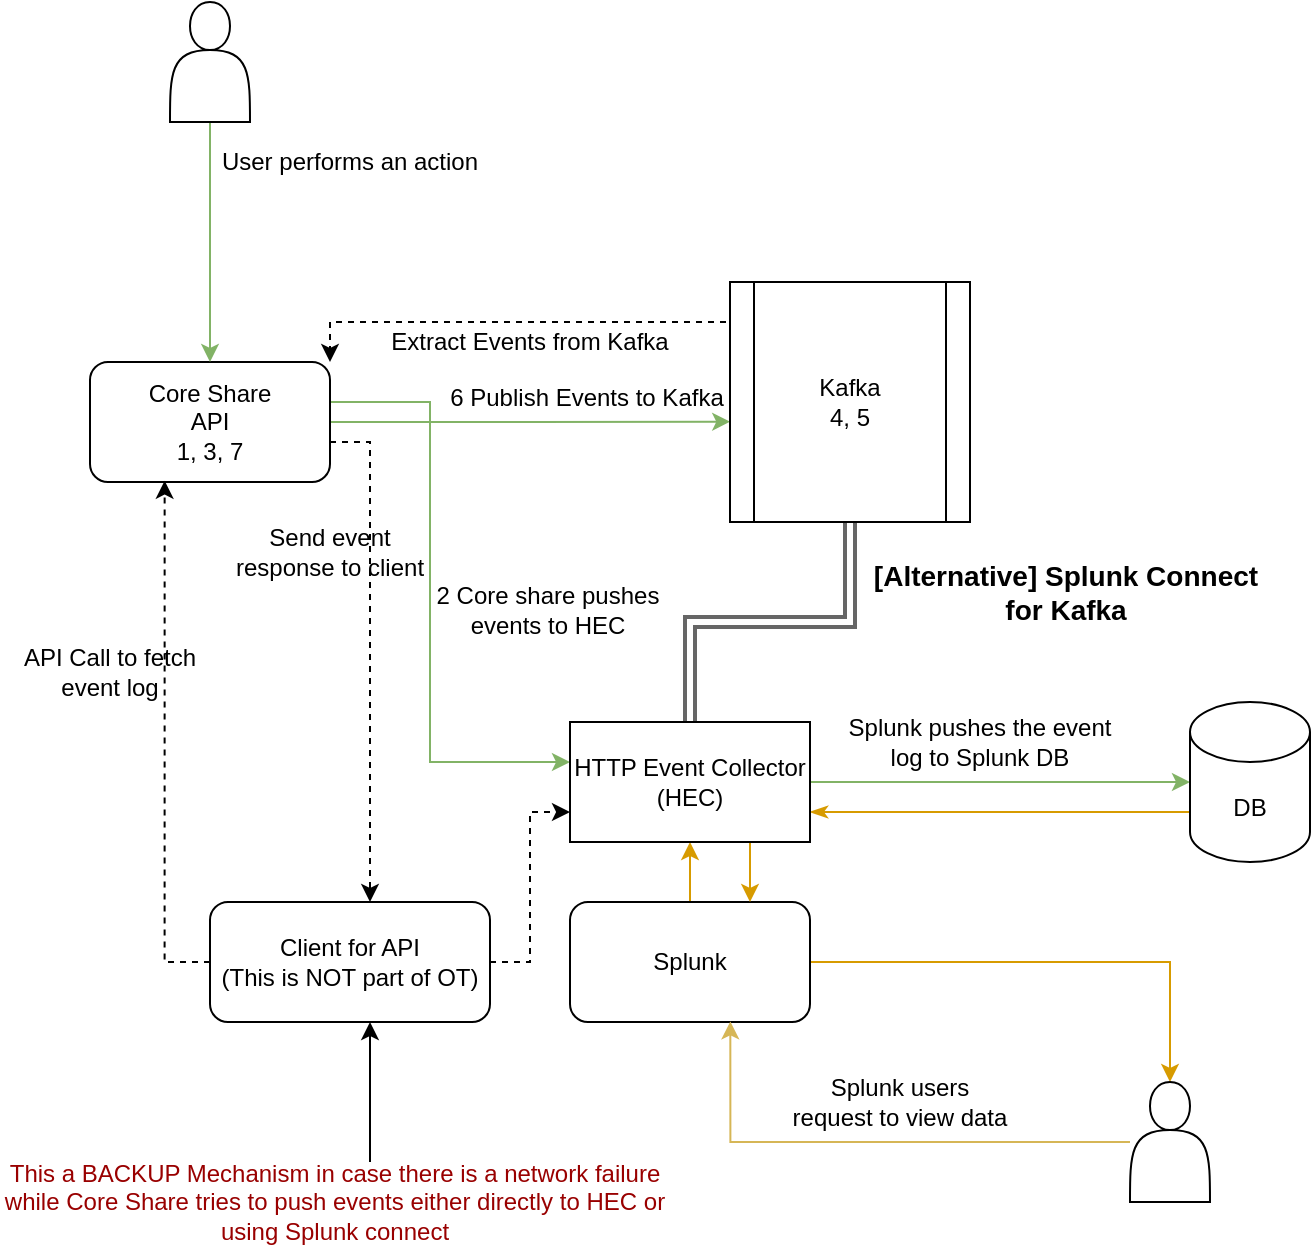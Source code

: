 <mxfile version="13.7.6" type="github">
  <diagram id="C5RBs43oDa-KdzZeNtuy" name="Page-1">
    <mxGraphModel dx="2062" dy="1081" grid="1" gridSize="10" guides="1" tooltips="1" connect="1" arrows="1" fold="1" page="1" pageScale="1" pageWidth="827" pageHeight="1169" math="0" shadow="0">
      <root>
        <mxCell id="WIyWlLk6GJQsqaUBKTNV-0" />
        <mxCell id="WIyWlLk6GJQsqaUBKTNV-1" parent="WIyWlLk6GJQsqaUBKTNV-0" />
        <mxCell id="oInfv-fMDn0yhap7R1GD-4" style="edgeStyle=orthogonalEdgeStyle;rounded=0;orthogonalLoop=1;jettySize=auto;html=1;entryX=0.001;entryY=0.582;entryDx=0;entryDy=0;entryPerimeter=0;fillColor=#d5e8d4;strokeColor=#82b366;" edge="1" parent="WIyWlLk6GJQsqaUBKTNV-1" source="oInfv-fMDn0yhap7R1GD-0" target="oInfv-fMDn0yhap7R1GD-1">
          <mxGeometry relative="1" as="geometry" />
        </mxCell>
        <mxCell id="oInfv-fMDn0yhap7R1GD-15" style="edgeStyle=orthogonalEdgeStyle;rounded=0;orthogonalLoop=1;jettySize=auto;html=1;fillColor=#d5e8d4;strokeColor=#82b366;" edge="1" parent="WIyWlLk6GJQsqaUBKTNV-1" source="oInfv-fMDn0yhap7R1GD-0" target="oInfv-fMDn0yhap7R1GD-23">
          <mxGeometry relative="1" as="geometry">
            <mxPoint x="370" y="560" as="targetPoint" />
            <Array as="points">
              <mxPoint x="250" y="380" />
              <mxPoint x="250" y="560" />
            </Array>
          </mxGeometry>
        </mxCell>
        <mxCell id="oInfv-fMDn0yhap7R1GD-25" style="edgeStyle=orthogonalEdgeStyle;rounded=0;orthogonalLoop=1;jettySize=auto;html=1;dashed=1;" edge="1" parent="WIyWlLk6GJQsqaUBKTNV-1" source="oInfv-fMDn0yhap7R1GD-0" target="oInfv-fMDn0yhap7R1GD-21">
          <mxGeometry relative="1" as="geometry">
            <Array as="points">
              <mxPoint x="220" y="400" />
            </Array>
          </mxGeometry>
        </mxCell>
        <mxCell id="oInfv-fMDn0yhap7R1GD-0" value="Core Share&lt;br&gt;API&lt;br&gt;1, 3, 7" style="rounded=1;whiteSpace=wrap;html=1;" vertex="1" parent="WIyWlLk6GJQsqaUBKTNV-1">
          <mxGeometry x="80" y="360" width="120" height="60" as="geometry" />
        </mxCell>
        <mxCell id="oInfv-fMDn0yhap7R1GD-27" style="edgeStyle=orthogonalEdgeStyle;rounded=0;orthogonalLoop=1;jettySize=auto;html=1;exitX=0;exitY=0.25;exitDx=0;exitDy=0;entryX=1;entryY=0;entryDx=0;entryDy=0;dashed=1;" edge="1" parent="WIyWlLk6GJQsqaUBKTNV-1" source="oInfv-fMDn0yhap7R1GD-1" target="oInfv-fMDn0yhap7R1GD-0">
          <mxGeometry relative="1" as="geometry">
            <Array as="points">
              <mxPoint x="400" y="340" />
              <mxPoint x="200" y="340" />
            </Array>
          </mxGeometry>
        </mxCell>
        <mxCell id="oInfv-fMDn0yhap7R1GD-35" style="edgeStyle=orthogonalEdgeStyle;rounded=0;orthogonalLoop=1;jettySize=auto;html=1;entryX=0.5;entryY=0;entryDx=0;entryDy=0;endArrow=none;endFill=0;fillColor=#f5f5f5;strokeColor=#666666;strokeWidth=2;shape=link;" edge="1" parent="WIyWlLk6GJQsqaUBKTNV-1" source="oInfv-fMDn0yhap7R1GD-1" target="oInfv-fMDn0yhap7R1GD-23">
          <mxGeometry relative="1" as="geometry" />
        </mxCell>
        <mxCell id="oInfv-fMDn0yhap7R1GD-1" value="Kafka&lt;br&gt;4, 5" style="shape=process;whiteSpace=wrap;html=1;backgroundOutline=1;" vertex="1" parent="WIyWlLk6GJQsqaUBKTNV-1">
          <mxGeometry x="400" y="320" width="120" height="120" as="geometry" />
        </mxCell>
        <mxCell id="oInfv-fMDn0yhap7R1GD-5" style="edgeStyle=orthogonalEdgeStyle;rounded=0;orthogonalLoop=1;jettySize=auto;html=1;entryX=0;entryY=0.5;entryDx=0;entryDy=0;entryPerimeter=0;exitX=1;exitY=0.5;exitDx=0;exitDy=0;fillColor=#d5e8d4;strokeColor=#82b366;" edge="1" parent="WIyWlLk6GJQsqaUBKTNV-1" source="oInfv-fMDn0yhap7R1GD-23" target="oInfv-fMDn0yhap7R1GD-3">
          <mxGeometry relative="1" as="geometry">
            <Array as="points">
              <mxPoint x="620" y="570" />
            </Array>
          </mxGeometry>
        </mxCell>
        <mxCell id="oInfv-fMDn0yhap7R1GD-6" style="edgeStyle=orthogonalEdgeStyle;rounded=0;orthogonalLoop=1;jettySize=auto;html=1;dashed=1;exitX=0;exitY=0.5;exitDx=0;exitDy=0;entryX=0.311;entryY=0.989;entryDx=0;entryDy=0;entryPerimeter=0;" edge="1" parent="WIyWlLk6GJQsqaUBKTNV-1" source="oInfv-fMDn0yhap7R1GD-21" target="oInfv-fMDn0yhap7R1GD-0">
          <mxGeometry relative="1" as="geometry">
            <mxPoint x="120" y="710" as="sourcePoint" />
            <mxPoint x="120" y="490" as="targetPoint" />
          </mxGeometry>
        </mxCell>
        <mxCell id="oInfv-fMDn0yhap7R1GD-30" value="" style="edgeStyle=orthogonalEdgeStyle;rounded=0;orthogonalLoop=1;jettySize=auto;html=1;fillColor=#ffe6cc;strokeColor=#d79b00;" edge="1" parent="WIyWlLk6GJQsqaUBKTNV-1" source="oInfv-fMDn0yhap7R1GD-2" target="oInfv-fMDn0yhap7R1GD-23">
          <mxGeometry relative="1" as="geometry">
            <Array as="points">
              <mxPoint x="410" y="600" />
              <mxPoint x="410" y="600" />
            </Array>
          </mxGeometry>
        </mxCell>
        <mxCell id="oInfv-fMDn0yhap7R1GD-33" style="edgeStyle=orthogonalEdgeStyle;rounded=0;orthogonalLoop=1;jettySize=auto;html=1;exitX=1;exitY=0.5;exitDx=0;exitDy=0;fillColor=#ffe6cc;strokeColor=#d79b00;" edge="1" parent="WIyWlLk6GJQsqaUBKTNV-1" source="oInfv-fMDn0yhap7R1GD-2" target="oInfv-fMDn0yhap7R1GD-18">
          <mxGeometry relative="1" as="geometry" />
        </mxCell>
        <mxCell id="oInfv-fMDn0yhap7R1GD-2" value="Splunk" style="rounded=1;whiteSpace=wrap;html=1;" vertex="1" parent="WIyWlLk6GJQsqaUBKTNV-1">
          <mxGeometry x="320" y="630" width="120" height="60" as="geometry" />
        </mxCell>
        <mxCell id="oInfv-fMDn0yhap7R1GD-34" style="edgeStyle=orthogonalEdgeStyle;rounded=0;orthogonalLoop=1;jettySize=auto;html=1;exitX=0;exitY=0;exitDx=0;exitDy=52.5;exitPerimeter=0;entryX=1;entryY=0.75;entryDx=0;entryDy=0;fillColor=#ffe6cc;strokeColor=#d79b00;endArrow=classicThin;endFill=1;" edge="1" parent="WIyWlLk6GJQsqaUBKTNV-1" source="oInfv-fMDn0yhap7R1GD-3" target="oInfv-fMDn0yhap7R1GD-23">
          <mxGeometry relative="1" as="geometry">
            <Array as="points">
              <mxPoint x="630" y="585" />
            </Array>
          </mxGeometry>
        </mxCell>
        <mxCell id="oInfv-fMDn0yhap7R1GD-3" value="DB" style="shape=cylinder3;whiteSpace=wrap;html=1;boundedLbl=1;backgroundOutline=1;size=15;" vertex="1" parent="WIyWlLk6GJQsqaUBKTNV-1">
          <mxGeometry x="630" y="530" width="60" height="80" as="geometry" />
        </mxCell>
        <mxCell id="oInfv-fMDn0yhap7R1GD-7" value="6 Publish Events to Kafka" style="text;html=1;strokeColor=none;fillColor=none;align=center;verticalAlign=middle;whiteSpace=wrap;rounded=0;" vertex="1" parent="WIyWlLk6GJQsqaUBKTNV-1">
          <mxGeometry x="255" y="373" width="147" height="10" as="geometry" />
        </mxCell>
        <mxCell id="oInfv-fMDn0yhap7R1GD-8" value="Splunk pushes the event log to Splunk DB" style="text;html=1;strokeColor=none;fillColor=none;align=center;verticalAlign=middle;whiteSpace=wrap;rounded=0;" vertex="1" parent="WIyWlLk6GJQsqaUBKTNV-1">
          <mxGeometry x="450" y="540" width="150" height="20" as="geometry" />
        </mxCell>
        <mxCell id="oInfv-fMDn0yhap7R1GD-10" value="API Call to fetch event log" style="text;html=1;strokeColor=none;fillColor=none;align=center;verticalAlign=middle;whiteSpace=wrap;rounded=0;" vertex="1" parent="WIyWlLk6GJQsqaUBKTNV-1">
          <mxGeometry x="40" y="510" width="100" height="10" as="geometry" />
        </mxCell>
        <mxCell id="oInfv-fMDn0yhap7R1GD-12" style="edgeStyle=orthogonalEdgeStyle;rounded=0;orthogonalLoop=1;jettySize=auto;html=1;entryX=0.5;entryY=0;entryDx=0;entryDy=0;fillColor=#d5e8d4;strokeColor=#82b366;" edge="1" parent="WIyWlLk6GJQsqaUBKTNV-1" source="oInfv-fMDn0yhap7R1GD-11" target="oInfv-fMDn0yhap7R1GD-0">
          <mxGeometry relative="1" as="geometry" />
        </mxCell>
        <mxCell id="oInfv-fMDn0yhap7R1GD-11" value="" style="shape=actor;whiteSpace=wrap;html=1;" vertex="1" parent="WIyWlLk6GJQsqaUBKTNV-1">
          <mxGeometry x="120" y="180" width="40" height="60" as="geometry" />
        </mxCell>
        <mxCell id="oInfv-fMDn0yhap7R1GD-13" value="User performs an action" style="text;html=1;strokeColor=none;fillColor=none;align=center;verticalAlign=middle;whiteSpace=wrap;rounded=0;" vertex="1" parent="WIyWlLk6GJQsqaUBKTNV-1">
          <mxGeometry x="140" y="250" width="140" height="20" as="geometry" />
        </mxCell>
        <mxCell id="oInfv-fMDn0yhap7R1GD-16" value="2 Core share pushes events to HEC" style="text;html=1;strokeColor=none;fillColor=none;align=center;verticalAlign=middle;whiteSpace=wrap;rounded=0;" vertex="1" parent="WIyWlLk6GJQsqaUBKTNV-1">
          <mxGeometry x="249" y="479" width="120" height="10" as="geometry" />
        </mxCell>
        <mxCell id="oInfv-fMDn0yhap7R1GD-17" value="Extract Events from Kafka" style="text;html=1;strokeColor=none;fillColor=none;align=center;verticalAlign=middle;whiteSpace=wrap;rounded=0;" vertex="1" parent="WIyWlLk6GJQsqaUBKTNV-1">
          <mxGeometry x="225" y="345" width="150" height="10" as="geometry" />
        </mxCell>
        <mxCell id="oInfv-fMDn0yhap7R1GD-19" style="edgeStyle=orthogonalEdgeStyle;rounded=0;orthogonalLoop=1;jettySize=auto;html=1;entryX=0.668;entryY=0.995;entryDx=0;entryDy=0;entryPerimeter=0;fillColor=#fff2cc;strokeColor=#d6b656;" edge="1" parent="WIyWlLk6GJQsqaUBKTNV-1" source="oInfv-fMDn0yhap7R1GD-18" target="oInfv-fMDn0yhap7R1GD-2">
          <mxGeometry relative="1" as="geometry" />
        </mxCell>
        <mxCell id="oInfv-fMDn0yhap7R1GD-18" value="" style="shape=actor;whiteSpace=wrap;html=1;" vertex="1" parent="WIyWlLk6GJQsqaUBKTNV-1">
          <mxGeometry x="600" y="720" width="40" height="60" as="geometry" />
        </mxCell>
        <mxCell id="oInfv-fMDn0yhap7R1GD-20" value="Splunk users request to view data" style="text;html=1;strokeColor=none;fillColor=none;align=center;verticalAlign=middle;whiteSpace=wrap;rounded=0;" vertex="1" parent="WIyWlLk6GJQsqaUBKTNV-1">
          <mxGeometry x="430" y="720" width="110" height="20" as="geometry" />
        </mxCell>
        <mxCell id="oInfv-fMDn0yhap7R1GD-29" value="" style="edgeStyle=orthogonalEdgeStyle;rounded=0;orthogonalLoop=1;jettySize=auto;html=1;dashed=1;entryX=0;entryY=0.75;entryDx=0;entryDy=0;" edge="1" parent="WIyWlLk6GJQsqaUBKTNV-1" source="oInfv-fMDn0yhap7R1GD-21" target="oInfv-fMDn0yhap7R1GD-23">
          <mxGeometry relative="1" as="geometry" />
        </mxCell>
        <mxCell id="oInfv-fMDn0yhap7R1GD-21" value="Client for API&lt;br&gt;(This is NOT part of OT)" style="rounded=1;whiteSpace=wrap;html=1;" vertex="1" parent="WIyWlLk6GJQsqaUBKTNV-1">
          <mxGeometry x="140" y="630" width="140" height="60" as="geometry" />
        </mxCell>
        <mxCell id="oInfv-fMDn0yhap7R1GD-32" style="edgeStyle=orthogonalEdgeStyle;rounded=0;orthogonalLoop=1;jettySize=auto;html=1;exitX=0.75;exitY=1;exitDx=0;exitDy=0;entryX=0.75;entryY=0;entryDx=0;entryDy=0;fillColor=#ffe6cc;strokeColor=#d79b00;" edge="1" parent="WIyWlLk6GJQsqaUBKTNV-1" source="oInfv-fMDn0yhap7R1GD-23" target="oInfv-fMDn0yhap7R1GD-2">
          <mxGeometry relative="1" as="geometry" />
        </mxCell>
        <mxCell id="oInfv-fMDn0yhap7R1GD-23" value="HTTP Event Collector&lt;br&gt;(HEC)" style="rounded=0;whiteSpace=wrap;html=1;" vertex="1" parent="WIyWlLk6GJQsqaUBKTNV-1">
          <mxGeometry x="320" y="540" width="120" height="60" as="geometry" />
        </mxCell>
        <mxCell id="oInfv-fMDn0yhap7R1GD-28" value="Send event response to client" style="text;html=1;strokeColor=none;fillColor=none;align=center;verticalAlign=middle;whiteSpace=wrap;rounded=0;" vertex="1" parent="WIyWlLk6GJQsqaUBKTNV-1">
          <mxGeometry x="150" y="450" width="100" height="10" as="geometry" />
        </mxCell>
        <mxCell id="oInfv-fMDn0yhap7R1GD-36" value="&lt;b&gt;&lt;font style=&quot;font-size: 14px&quot;&gt;[Alternative] Splunk Connect for Kafka&lt;/font&gt;&lt;/b&gt;" style="text;html=1;strokeColor=none;fillColor=none;align=center;verticalAlign=middle;whiteSpace=wrap;rounded=0;" vertex="1" parent="WIyWlLk6GJQsqaUBKTNV-1">
          <mxGeometry x="463" y="470" width="210" height="10" as="geometry" />
        </mxCell>
        <mxCell id="oInfv-fMDn0yhap7R1GD-37" value="" style="endArrow=classic;html=1;strokeWidth=1;" edge="1" parent="WIyWlLk6GJQsqaUBKTNV-1">
          <mxGeometry width="50" height="50" relative="1" as="geometry">
            <mxPoint x="220" y="760" as="sourcePoint" />
            <mxPoint x="220" y="690" as="targetPoint" />
          </mxGeometry>
        </mxCell>
        <mxCell id="oInfv-fMDn0yhap7R1GD-38" value="This a BACKUP Mechanism in case there is a network failure while Core Share tries to push events either directly to HEC or using Splunk connect" style="text;html=1;strokeColor=none;fillColor=none;align=center;verticalAlign=middle;whiteSpace=wrap;rounded=0;fontColor=#990000;" vertex="1" parent="WIyWlLk6GJQsqaUBKTNV-1">
          <mxGeometry x="35" y="775" width="335" height="10" as="geometry" />
        </mxCell>
      </root>
    </mxGraphModel>
  </diagram>
</mxfile>

